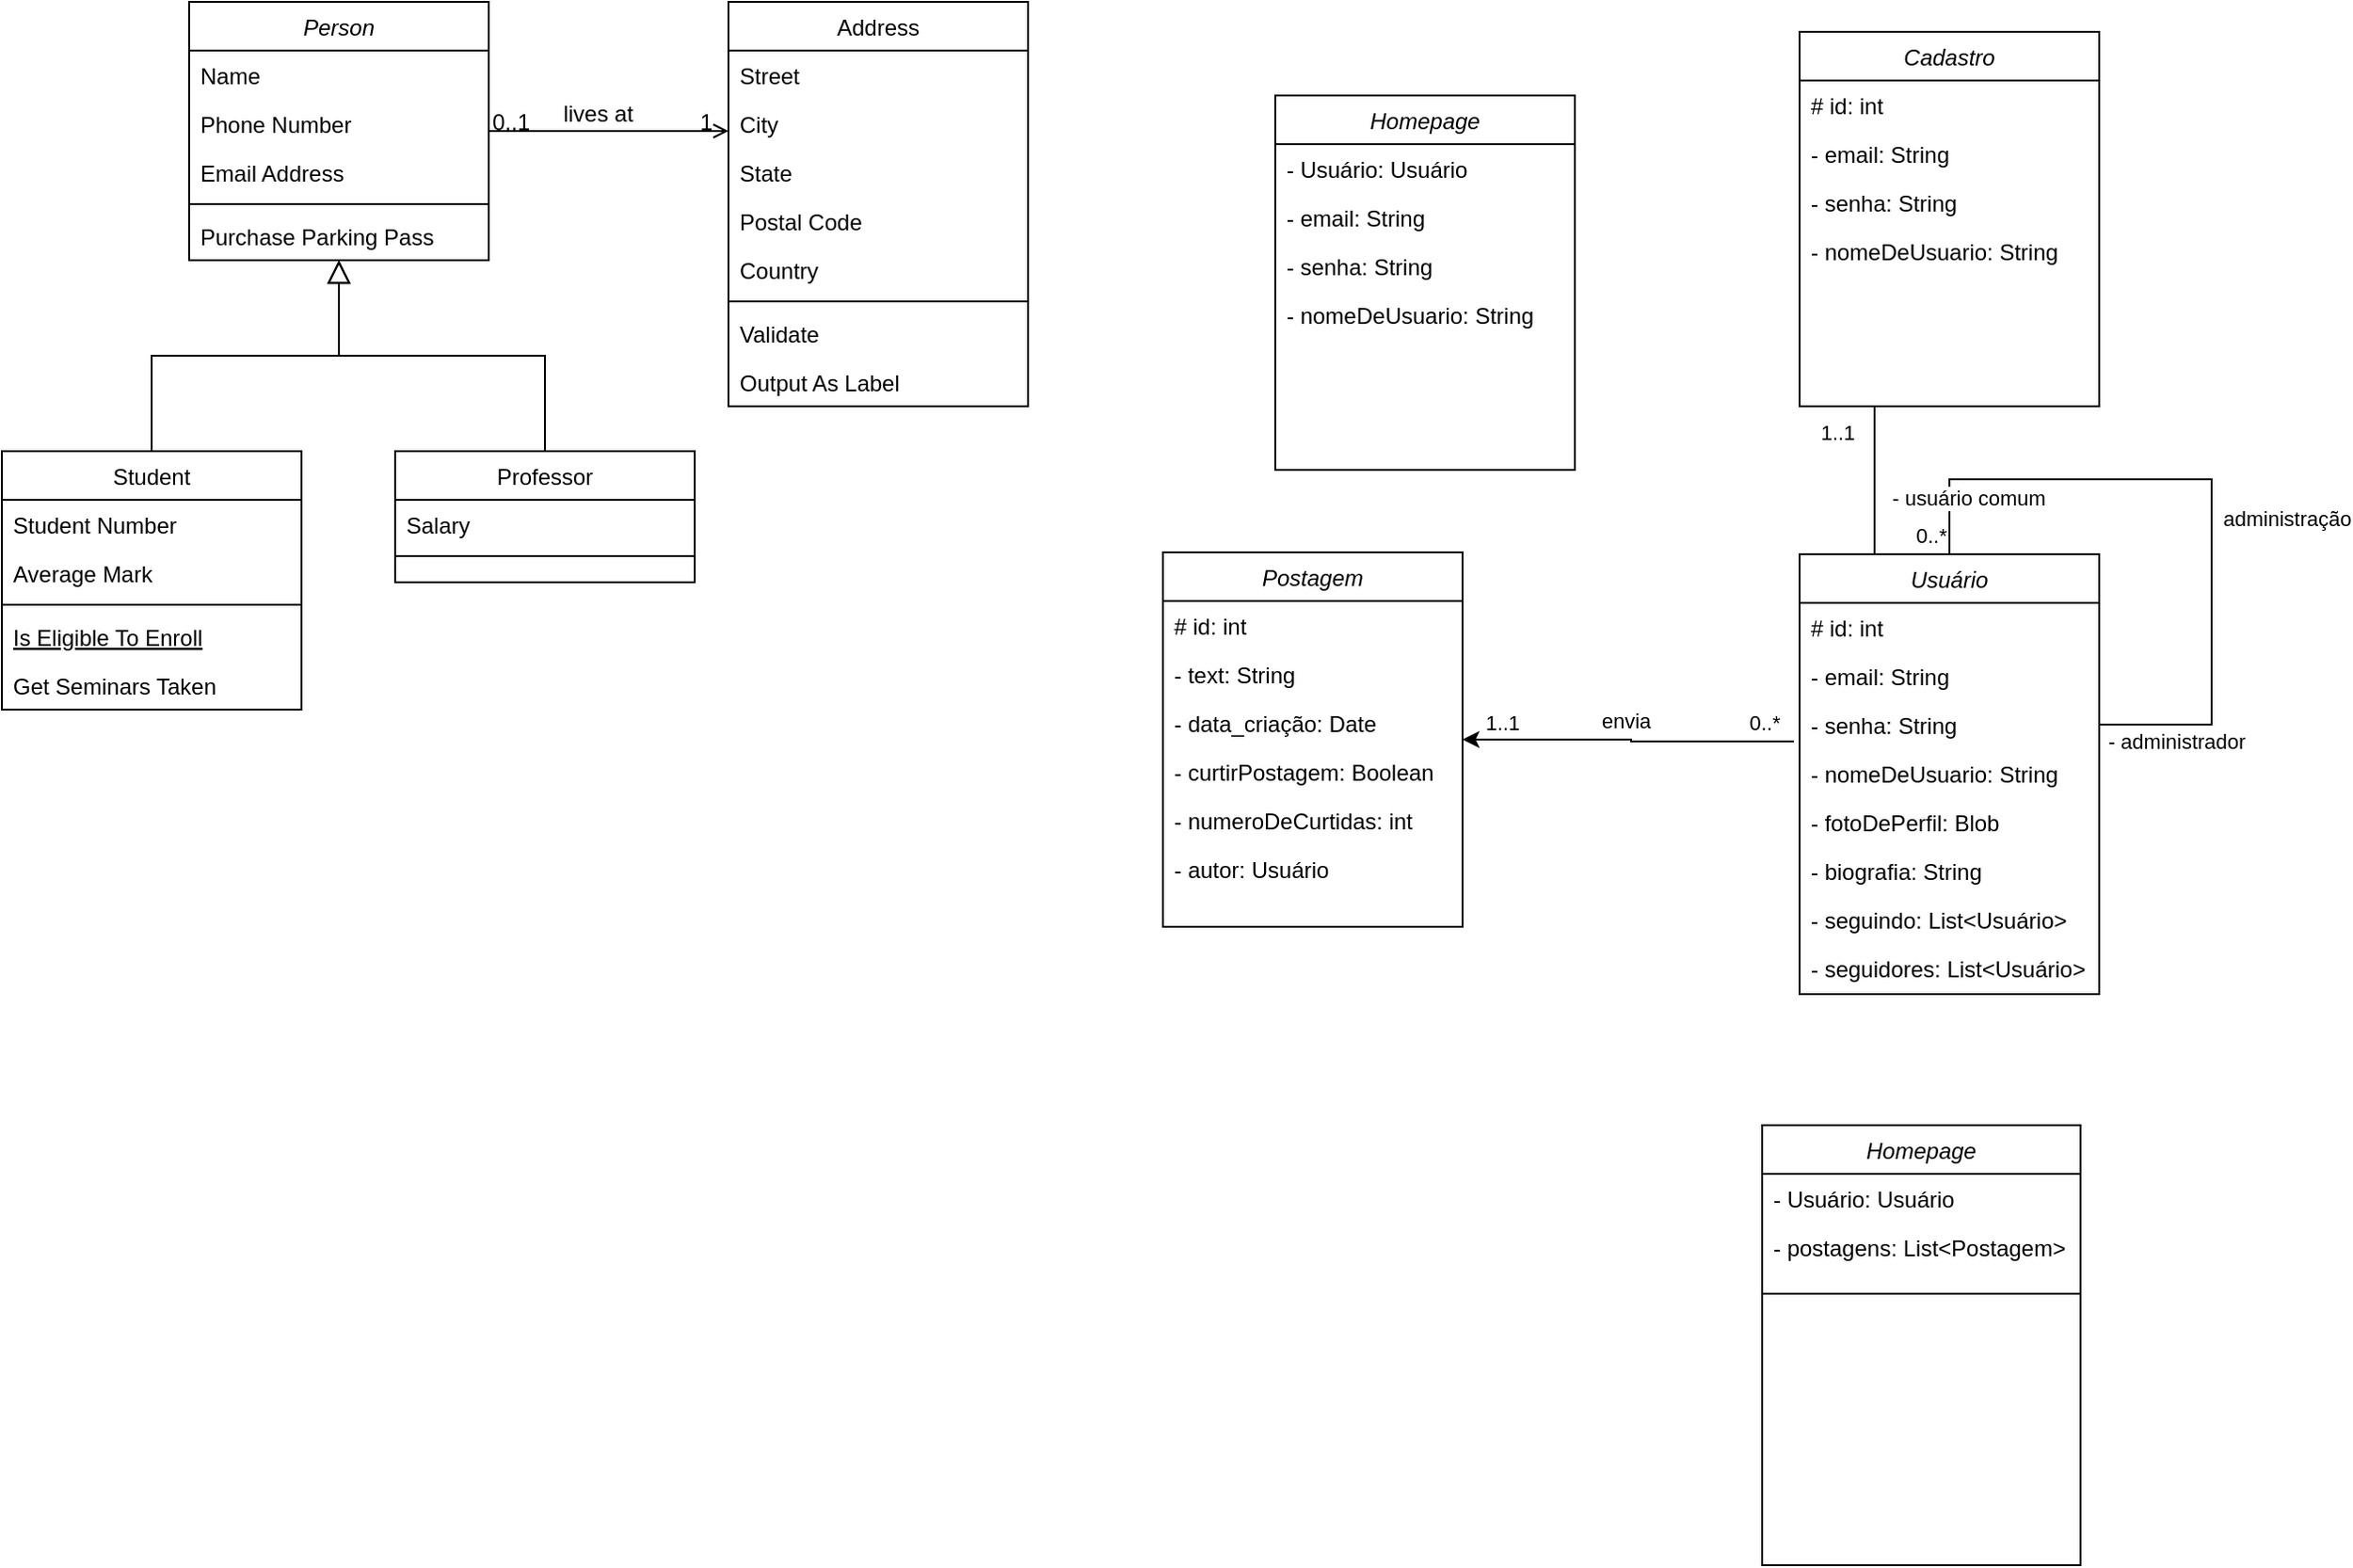 <mxfile version="24.8.4">
  <diagram id="C5RBs43oDa-KdzZeNtuy" name="Page-1">
    <mxGraphModel dx="1902" dy="693" grid="1" gridSize="10" guides="1" tooltips="1" connect="1" arrows="1" fold="1" page="1" pageScale="1" pageWidth="827" pageHeight="1169" math="0" shadow="0">
      <root>
        <mxCell id="WIyWlLk6GJQsqaUBKTNV-0" />
        <mxCell id="WIyWlLk6GJQsqaUBKTNV-1" parent="WIyWlLk6GJQsqaUBKTNV-0" />
        <mxCell id="zkfFHV4jXpPFQw0GAbJ--0" value="Person" style="swimlane;fontStyle=2;align=center;verticalAlign=top;childLayout=stackLayout;horizontal=1;startSize=26;horizontalStack=0;resizeParent=1;resizeLast=0;collapsible=1;marginBottom=0;rounded=0;shadow=0;strokeWidth=1;" parent="WIyWlLk6GJQsqaUBKTNV-1" vertex="1">
          <mxGeometry x="-560" y="90" width="160" height="138" as="geometry">
            <mxRectangle x="230" y="140" width="160" height="26" as="alternateBounds" />
          </mxGeometry>
        </mxCell>
        <mxCell id="zkfFHV4jXpPFQw0GAbJ--1" value="Name" style="text;align=left;verticalAlign=top;spacingLeft=4;spacingRight=4;overflow=hidden;rotatable=0;points=[[0,0.5],[1,0.5]];portConstraint=eastwest;" parent="zkfFHV4jXpPFQw0GAbJ--0" vertex="1">
          <mxGeometry y="26" width="160" height="26" as="geometry" />
        </mxCell>
        <mxCell id="zkfFHV4jXpPFQw0GAbJ--2" value="Phone Number" style="text;align=left;verticalAlign=top;spacingLeft=4;spacingRight=4;overflow=hidden;rotatable=0;points=[[0,0.5],[1,0.5]];portConstraint=eastwest;rounded=0;shadow=0;html=0;" parent="zkfFHV4jXpPFQw0GAbJ--0" vertex="1">
          <mxGeometry y="52" width="160" height="26" as="geometry" />
        </mxCell>
        <mxCell id="zkfFHV4jXpPFQw0GAbJ--3" value="Email Address" style="text;align=left;verticalAlign=top;spacingLeft=4;spacingRight=4;overflow=hidden;rotatable=0;points=[[0,0.5],[1,0.5]];portConstraint=eastwest;rounded=0;shadow=0;html=0;" parent="zkfFHV4jXpPFQw0GAbJ--0" vertex="1">
          <mxGeometry y="78" width="160" height="26" as="geometry" />
        </mxCell>
        <mxCell id="zkfFHV4jXpPFQw0GAbJ--4" value="" style="line;html=1;strokeWidth=1;align=left;verticalAlign=middle;spacingTop=-1;spacingLeft=3;spacingRight=3;rotatable=0;labelPosition=right;points=[];portConstraint=eastwest;" parent="zkfFHV4jXpPFQw0GAbJ--0" vertex="1">
          <mxGeometry y="104" width="160" height="8" as="geometry" />
        </mxCell>
        <mxCell id="zkfFHV4jXpPFQw0GAbJ--5" value="Purchase Parking Pass" style="text;align=left;verticalAlign=top;spacingLeft=4;spacingRight=4;overflow=hidden;rotatable=0;points=[[0,0.5],[1,0.5]];portConstraint=eastwest;" parent="zkfFHV4jXpPFQw0GAbJ--0" vertex="1">
          <mxGeometry y="112" width="160" height="26" as="geometry" />
        </mxCell>
        <mxCell id="zkfFHV4jXpPFQw0GAbJ--6" value="Student" style="swimlane;fontStyle=0;align=center;verticalAlign=top;childLayout=stackLayout;horizontal=1;startSize=26;horizontalStack=0;resizeParent=1;resizeLast=0;collapsible=1;marginBottom=0;rounded=0;shadow=0;strokeWidth=1;" parent="WIyWlLk6GJQsqaUBKTNV-1" vertex="1">
          <mxGeometry x="-660" y="330" width="160" height="138" as="geometry">
            <mxRectangle x="130" y="380" width="160" height="26" as="alternateBounds" />
          </mxGeometry>
        </mxCell>
        <mxCell id="zkfFHV4jXpPFQw0GAbJ--7" value="Student Number" style="text;align=left;verticalAlign=top;spacingLeft=4;spacingRight=4;overflow=hidden;rotatable=0;points=[[0,0.5],[1,0.5]];portConstraint=eastwest;" parent="zkfFHV4jXpPFQw0GAbJ--6" vertex="1">
          <mxGeometry y="26" width="160" height="26" as="geometry" />
        </mxCell>
        <mxCell id="zkfFHV4jXpPFQw0GAbJ--8" value="Average Mark" style="text;align=left;verticalAlign=top;spacingLeft=4;spacingRight=4;overflow=hidden;rotatable=0;points=[[0,0.5],[1,0.5]];portConstraint=eastwest;rounded=0;shadow=0;html=0;" parent="zkfFHV4jXpPFQw0GAbJ--6" vertex="1">
          <mxGeometry y="52" width="160" height="26" as="geometry" />
        </mxCell>
        <mxCell id="zkfFHV4jXpPFQw0GAbJ--9" value="" style="line;html=1;strokeWidth=1;align=left;verticalAlign=middle;spacingTop=-1;spacingLeft=3;spacingRight=3;rotatable=0;labelPosition=right;points=[];portConstraint=eastwest;" parent="zkfFHV4jXpPFQw0GAbJ--6" vertex="1">
          <mxGeometry y="78" width="160" height="8" as="geometry" />
        </mxCell>
        <mxCell id="zkfFHV4jXpPFQw0GAbJ--10" value="Is Eligible To Enroll" style="text;align=left;verticalAlign=top;spacingLeft=4;spacingRight=4;overflow=hidden;rotatable=0;points=[[0,0.5],[1,0.5]];portConstraint=eastwest;fontStyle=4" parent="zkfFHV4jXpPFQw0GAbJ--6" vertex="1">
          <mxGeometry y="86" width="160" height="26" as="geometry" />
        </mxCell>
        <mxCell id="zkfFHV4jXpPFQw0GAbJ--11" value="Get Seminars Taken" style="text;align=left;verticalAlign=top;spacingLeft=4;spacingRight=4;overflow=hidden;rotatable=0;points=[[0,0.5],[1,0.5]];portConstraint=eastwest;" parent="zkfFHV4jXpPFQw0GAbJ--6" vertex="1">
          <mxGeometry y="112" width="160" height="26" as="geometry" />
        </mxCell>
        <mxCell id="zkfFHV4jXpPFQw0GAbJ--12" value="" style="endArrow=block;endSize=10;endFill=0;shadow=0;strokeWidth=1;rounded=0;curved=0;edgeStyle=elbowEdgeStyle;elbow=vertical;" parent="WIyWlLk6GJQsqaUBKTNV-1" source="zkfFHV4jXpPFQw0GAbJ--6" target="zkfFHV4jXpPFQw0GAbJ--0" edge="1">
          <mxGeometry width="160" relative="1" as="geometry">
            <mxPoint x="-580" y="173" as="sourcePoint" />
            <mxPoint x="-580" y="173" as="targetPoint" />
          </mxGeometry>
        </mxCell>
        <mxCell id="zkfFHV4jXpPFQw0GAbJ--13" value="Professor" style="swimlane;fontStyle=0;align=center;verticalAlign=top;childLayout=stackLayout;horizontal=1;startSize=26;horizontalStack=0;resizeParent=1;resizeLast=0;collapsible=1;marginBottom=0;rounded=0;shadow=0;strokeWidth=1;" parent="WIyWlLk6GJQsqaUBKTNV-1" vertex="1">
          <mxGeometry x="-450" y="330" width="160" height="70" as="geometry">
            <mxRectangle x="340" y="380" width="170" height="26" as="alternateBounds" />
          </mxGeometry>
        </mxCell>
        <mxCell id="zkfFHV4jXpPFQw0GAbJ--14" value="Salary" style="text;align=left;verticalAlign=top;spacingLeft=4;spacingRight=4;overflow=hidden;rotatable=0;points=[[0,0.5],[1,0.5]];portConstraint=eastwest;" parent="zkfFHV4jXpPFQw0GAbJ--13" vertex="1">
          <mxGeometry y="26" width="160" height="26" as="geometry" />
        </mxCell>
        <mxCell id="zkfFHV4jXpPFQw0GAbJ--15" value="" style="line;html=1;strokeWidth=1;align=left;verticalAlign=middle;spacingTop=-1;spacingLeft=3;spacingRight=3;rotatable=0;labelPosition=right;points=[];portConstraint=eastwest;" parent="zkfFHV4jXpPFQw0GAbJ--13" vertex="1">
          <mxGeometry y="52" width="160" height="8" as="geometry" />
        </mxCell>
        <mxCell id="zkfFHV4jXpPFQw0GAbJ--16" value="" style="endArrow=block;endSize=10;endFill=0;shadow=0;strokeWidth=1;rounded=0;curved=0;edgeStyle=elbowEdgeStyle;elbow=vertical;" parent="WIyWlLk6GJQsqaUBKTNV-1" source="zkfFHV4jXpPFQw0GAbJ--13" target="zkfFHV4jXpPFQw0GAbJ--0" edge="1">
          <mxGeometry width="160" relative="1" as="geometry">
            <mxPoint x="-570" y="343" as="sourcePoint" />
            <mxPoint x="-470" y="241" as="targetPoint" />
          </mxGeometry>
        </mxCell>
        <mxCell id="zkfFHV4jXpPFQw0GAbJ--17" value="Address" style="swimlane;fontStyle=0;align=center;verticalAlign=top;childLayout=stackLayout;horizontal=1;startSize=26;horizontalStack=0;resizeParent=1;resizeLast=0;collapsible=1;marginBottom=0;rounded=0;shadow=0;strokeWidth=1;" parent="WIyWlLk6GJQsqaUBKTNV-1" vertex="1">
          <mxGeometry x="-272" y="90" width="160" height="216" as="geometry">
            <mxRectangle x="550" y="140" width="160" height="26" as="alternateBounds" />
          </mxGeometry>
        </mxCell>
        <mxCell id="zkfFHV4jXpPFQw0GAbJ--18" value="Street" style="text;align=left;verticalAlign=top;spacingLeft=4;spacingRight=4;overflow=hidden;rotatable=0;points=[[0,0.5],[1,0.5]];portConstraint=eastwest;" parent="zkfFHV4jXpPFQw0GAbJ--17" vertex="1">
          <mxGeometry y="26" width="160" height="26" as="geometry" />
        </mxCell>
        <mxCell id="zkfFHV4jXpPFQw0GAbJ--19" value="City" style="text;align=left;verticalAlign=top;spacingLeft=4;spacingRight=4;overflow=hidden;rotatable=0;points=[[0,0.5],[1,0.5]];portConstraint=eastwest;rounded=0;shadow=0;html=0;" parent="zkfFHV4jXpPFQw0GAbJ--17" vertex="1">
          <mxGeometry y="52" width="160" height="26" as="geometry" />
        </mxCell>
        <mxCell id="zkfFHV4jXpPFQw0GAbJ--20" value="State" style="text;align=left;verticalAlign=top;spacingLeft=4;spacingRight=4;overflow=hidden;rotatable=0;points=[[0,0.5],[1,0.5]];portConstraint=eastwest;rounded=0;shadow=0;html=0;" parent="zkfFHV4jXpPFQw0GAbJ--17" vertex="1">
          <mxGeometry y="78" width="160" height="26" as="geometry" />
        </mxCell>
        <mxCell id="zkfFHV4jXpPFQw0GAbJ--21" value="Postal Code" style="text;align=left;verticalAlign=top;spacingLeft=4;spacingRight=4;overflow=hidden;rotatable=0;points=[[0,0.5],[1,0.5]];portConstraint=eastwest;rounded=0;shadow=0;html=0;" parent="zkfFHV4jXpPFQw0GAbJ--17" vertex="1">
          <mxGeometry y="104" width="160" height="26" as="geometry" />
        </mxCell>
        <mxCell id="zkfFHV4jXpPFQw0GAbJ--22" value="Country" style="text;align=left;verticalAlign=top;spacingLeft=4;spacingRight=4;overflow=hidden;rotatable=0;points=[[0,0.5],[1,0.5]];portConstraint=eastwest;rounded=0;shadow=0;html=0;" parent="zkfFHV4jXpPFQw0GAbJ--17" vertex="1">
          <mxGeometry y="130" width="160" height="26" as="geometry" />
        </mxCell>
        <mxCell id="zkfFHV4jXpPFQw0GAbJ--23" value="" style="line;html=1;strokeWidth=1;align=left;verticalAlign=middle;spacingTop=-1;spacingLeft=3;spacingRight=3;rotatable=0;labelPosition=right;points=[];portConstraint=eastwest;" parent="zkfFHV4jXpPFQw0GAbJ--17" vertex="1">
          <mxGeometry y="156" width="160" height="8" as="geometry" />
        </mxCell>
        <mxCell id="zkfFHV4jXpPFQw0GAbJ--24" value="Validate" style="text;align=left;verticalAlign=top;spacingLeft=4;spacingRight=4;overflow=hidden;rotatable=0;points=[[0,0.5],[1,0.5]];portConstraint=eastwest;" parent="zkfFHV4jXpPFQw0GAbJ--17" vertex="1">
          <mxGeometry y="164" width="160" height="26" as="geometry" />
        </mxCell>
        <mxCell id="zkfFHV4jXpPFQw0GAbJ--25" value="Output As Label" style="text;align=left;verticalAlign=top;spacingLeft=4;spacingRight=4;overflow=hidden;rotatable=0;points=[[0,0.5],[1,0.5]];portConstraint=eastwest;" parent="zkfFHV4jXpPFQw0GAbJ--17" vertex="1">
          <mxGeometry y="190" width="160" height="26" as="geometry" />
        </mxCell>
        <mxCell id="zkfFHV4jXpPFQw0GAbJ--26" value="" style="endArrow=open;shadow=0;strokeWidth=1;rounded=0;curved=0;endFill=1;edgeStyle=elbowEdgeStyle;elbow=vertical;" parent="WIyWlLk6GJQsqaUBKTNV-1" source="zkfFHV4jXpPFQw0GAbJ--0" target="zkfFHV4jXpPFQw0GAbJ--17" edge="1">
          <mxGeometry x="0.5" y="41" relative="1" as="geometry">
            <mxPoint x="-400" y="162" as="sourcePoint" />
            <mxPoint x="-240" y="162" as="targetPoint" />
            <mxPoint x="-40" y="32" as="offset" />
          </mxGeometry>
        </mxCell>
        <mxCell id="zkfFHV4jXpPFQw0GAbJ--27" value="0..1" style="resizable=0;align=left;verticalAlign=bottom;labelBackgroundColor=none;fontSize=12;" parent="zkfFHV4jXpPFQw0GAbJ--26" connectable="0" vertex="1">
          <mxGeometry x="-1" relative="1" as="geometry">
            <mxPoint y="4" as="offset" />
          </mxGeometry>
        </mxCell>
        <mxCell id="zkfFHV4jXpPFQw0GAbJ--28" value="1" style="resizable=0;align=right;verticalAlign=bottom;labelBackgroundColor=none;fontSize=12;" parent="zkfFHV4jXpPFQw0GAbJ--26" connectable="0" vertex="1">
          <mxGeometry x="1" relative="1" as="geometry">
            <mxPoint x="-7" y="4" as="offset" />
          </mxGeometry>
        </mxCell>
        <mxCell id="zkfFHV4jXpPFQw0GAbJ--29" value="lives at" style="text;html=1;resizable=0;points=[];;align=center;verticalAlign=middle;labelBackgroundColor=none;rounded=0;shadow=0;strokeWidth=1;fontSize=12;" parent="zkfFHV4jXpPFQw0GAbJ--26" vertex="1" connectable="0">
          <mxGeometry x="0.5" y="49" relative="1" as="geometry">
            <mxPoint x="-38" y="40" as="offset" />
          </mxGeometry>
        </mxCell>
        <mxCell id="S_oMJGFzTZTvN_zWF7Dp-0" value="Usuário" style="swimlane;fontStyle=2;align=center;verticalAlign=top;childLayout=stackLayout;horizontal=1;startSize=26;horizontalStack=0;resizeParent=1;resizeLast=0;collapsible=1;marginBottom=0;rounded=0;shadow=0;strokeWidth=1;" parent="WIyWlLk6GJQsqaUBKTNV-1" vertex="1">
          <mxGeometry x="300" y="385" width="160" height="235" as="geometry">
            <mxRectangle x="220" y="560" width="160" height="26" as="alternateBounds" />
          </mxGeometry>
        </mxCell>
        <mxCell id="S_oMJGFzTZTvN_zWF7Dp-1" value="# id: int" style="text;align=left;verticalAlign=top;spacingLeft=4;spacingRight=4;overflow=hidden;rotatable=0;points=[[0,0.5],[1,0.5]];portConstraint=eastwest;" parent="S_oMJGFzTZTvN_zWF7Dp-0" vertex="1">
          <mxGeometry y="26" width="160" height="26" as="geometry" />
        </mxCell>
        <mxCell id="S_oMJGFzTZTvN_zWF7Dp-2" value="- email: String" style="text;align=left;verticalAlign=top;spacingLeft=4;spacingRight=4;overflow=hidden;rotatable=0;points=[[0,0.5],[1,0.5]];portConstraint=eastwest;rounded=0;shadow=0;html=0;" parent="S_oMJGFzTZTvN_zWF7Dp-0" vertex="1">
          <mxGeometry y="52" width="160" height="26" as="geometry" />
        </mxCell>
        <mxCell id="S_oMJGFzTZTvN_zWF7Dp-3" value="- senha: String" style="text;align=left;verticalAlign=top;spacingLeft=4;spacingRight=4;overflow=hidden;rotatable=0;points=[[0,0.5],[1,0.5]];portConstraint=eastwest;rounded=0;shadow=0;html=0;" parent="S_oMJGFzTZTvN_zWF7Dp-0" vertex="1">
          <mxGeometry y="78" width="160" height="26" as="geometry" />
        </mxCell>
        <mxCell id="DpbTsIQylc1d4dhlNPRi-1" value="" style="endArrow=none;html=1;rounded=0;exitX=1;exitY=0.5;exitDx=0;exitDy=0;entryX=0.5;entryY=0;entryDx=0;entryDy=0;" parent="S_oMJGFzTZTvN_zWF7Dp-0" source="S_oMJGFzTZTvN_zWF7Dp-3" target="S_oMJGFzTZTvN_zWF7Dp-0" edge="1">
          <mxGeometry width="50" height="50" relative="1" as="geometry">
            <mxPoint x="190" y="100" as="sourcePoint" />
            <mxPoint x="240" y="50" as="targetPoint" />
            <Array as="points">
              <mxPoint x="220" y="91" />
              <mxPoint x="220" y="-40" />
              <mxPoint x="80" y="-40" />
            </Array>
          </mxGeometry>
        </mxCell>
        <mxCell id="DpbTsIQylc1d4dhlNPRi-2" value="administração" style="edgeLabel;html=1;align=center;verticalAlign=middle;resizable=0;points=[];" parent="DpbTsIQylc1d4dhlNPRi-1" vertex="1" connectable="0">
          <mxGeometry x="-0.162" relative="1" as="geometry">
            <mxPoint x="40" y="-15" as="offset" />
          </mxGeometry>
        </mxCell>
        <mxCell id="DpbTsIQylc1d4dhlNPRi-4" value="- administrador" style="edgeLabel;html=1;align=center;verticalAlign=middle;resizable=0;points=[];" parent="DpbTsIQylc1d4dhlNPRi-1" vertex="1" connectable="0">
          <mxGeometry x="-0.923" relative="1" as="geometry">
            <mxPoint x="26" y="9" as="offset" />
          </mxGeometry>
        </mxCell>
        <mxCell id="DpbTsIQylc1d4dhlNPRi-5" value="- usuário comum" style="edgeLabel;html=1;align=center;verticalAlign=middle;resizable=0;points=[];" parent="DpbTsIQylc1d4dhlNPRi-1" vertex="1" connectable="0">
          <mxGeometry x="0.873" y="-1" relative="1" as="geometry">
            <mxPoint x="11" y="-7" as="offset" />
          </mxGeometry>
        </mxCell>
        <mxCell id="DpbTsIQylc1d4dhlNPRi-6" value="0..*" style="edgeLabel;html=1;align=center;verticalAlign=middle;resizable=0;points=[];" parent="DpbTsIQylc1d4dhlNPRi-1" vertex="1" connectable="0">
          <mxGeometry x="0.945" y="1" relative="1" as="geometry">
            <mxPoint x="-11" as="offset" />
          </mxGeometry>
        </mxCell>
        <mxCell id="DpbTsIQylc1d4dhlNPRi-7" value="- nomeDeUsuario: String" style="text;align=left;verticalAlign=top;spacingLeft=4;spacingRight=4;overflow=hidden;rotatable=0;points=[[0,0.5],[1,0.5]];portConstraint=eastwest;rounded=0;shadow=0;html=0;" parent="S_oMJGFzTZTvN_zWF7Dp-0" vertex="1">
          <mxGeometry y="104" width="160" height="26" as="geometry" />
        </mxCell>
        <mxCell id="DpbTsIQylc1d4dhlNPRi-19" value="- fotoDePerfil: Blob" style="text;align=left;verticalAlign=top;spacingLeft=4;spacingRight=4;overflow=hidden;rotatable=0;points=[[0,0.5],[1,0.5]];portConstraint=eastwest;rounded=0;shadow=0;html=0;" parent="S_oMJGFzTZTvN_zWF7Dp-0" vertex="1">
          <mxGeometry y="130" width="160" height="26" as="geometry" />
        </mxCell>
        <mxCell id="S_oMJGFzTZTvN_zWF7Dp-15" value="- biografia: String" style="text;align=left;verticalAlign=top;spacingLeft=4;spacingRight=4;overflow=hidden;rotatable=0;points=[[0,0.5],[1,0.5]];portConstraint=eastwest;rounded=0;shadow=0;html=0;" parent="S_oMJGFzTZTvN_zWF7Dp-0" vertex="1">
          <mxGeometry y="156" width="160" height="26" as="geometry" />
        </mxCell>
        <mxCell id="DpbTsIQylc1d4dhlNPRi-45" value="- seguindo: List&lt;Usuário&gt;" style="text;align=left;verticalAlign=top;spacingLeft=4;spacingRight=4;overflow=hidden;rotatable=0;points=[[0,0.5],[1,0.5]];portConstraint=eastwest;rounded=0;shadow=0;html=0;" parent="S_oMJGFzTZTvN_zWF7Dp-0" vertex="1">
          <mxGeometry y="182" width="160" height="26" as="geometry" />
        </mxCell>
        <mxCell id="DpbTsIQylc1d4dhlNPRi-8" value="Postagem" style="swimlane;fontStyle=2;align=center;verticalAlign=top;childLayout=stackLayout;horizontal=1;startSize=26;horizontalStack=0;resizeParent=1;resizeLast=0;collapsible=1;marginBottom=0;rounded=0;shadow=0;strokeWidth=1;" parent="WIyWlLk6GJQsqaUBKTNV-1" vertex="1">
          <mxGeometry x="-40" y="384" width="160" height="200" as="geometry">
            <mxRectangle x="220" y="560" width="160" height="26" as="alternateBounds" />
          </mxGeometry>
        </mxCell>
        <mxCell id="DpbTsIQylc1d4dhlNPRi-9" value="# id: int" style="text;align=left;verticalAlign=top;spacingLeft=4;spacingRight=4;overflow=hidden;rotatable=0;points=[[0,0.5],[1,0.5]];portConstraint=eastwest;" parent="DpbTsIQylc1d4dhlNPRi-8" vertex="1">
          <mxGeometry y="26" width="160" height="26" as="geometry" />
        </mxCell>
        <mxCell id="DpbTsIQylc1d4dhlNPRi-10" value="- text: String" style="text;align=left;verticalAlign=top;spacingLeft=4;spacingRight=4;overflow=hidden;rotatable=0;points=[[0,0.5],[1,0.5]];portConstraint=eastwest;rounded=0;shadow=0;html=0;" parent="DpbTsIQylc1d4dhlNPRi-8" vertex="1">
          <mxGeometry y="52" width="160" height="26" as="geometry" />
        </mxCell>
        <mxCell id="DpbTsIQylc1d4dhlNPRi-11" value="- data_criação: Date" style="text;align=left;verticalAlign=top;spacingLeft=4;spacingRight=4;overflow=hidden;rotatable=0;points=[[0,0.5],[1,0.5]];portConstraint=eastwest;rounded=0;shadow=0;html=0;" parent="DpbTsIQylc1d4dhlNPRi-8" vertex="1">
          <mxGeometry y="78" width="160" height="26" as="geometry" />
        </mxCell>
        <mxCell id="DpbTsIQylc1d4dhlNPRi-12" value="- curtirPostagem: Boolean" style="text;align=left;verticalAlign=top;spacingLeft=4;spacingRight=4;overflow=hidden;rotatable=0;points=[[0,0.5],[1,0.5]];portConstraint=eastwest;rounded=0;shadow=0;html=0;" parent="DpbTsIQylc1d4dhlNPRi-8" vertex="1">
          <mxGeometry y="104" width="160" height="26" as="geometry" />
        </mxCell>
        <mxCell id="DpbTsIQylc1d4dhlNPRi-24" value="- numeroDeCurtidas: int" style="text;align=left;verticalAlign=top;spacingLeft=4;spacingRight=4;overflow=hidden;rotatable=0;points=[[0,0.5],[1,0.5]];portConstraint=eastwest;rounded=0;shadow=0;html=0;" parent="DpbTsIQylc1d4dhlNPRi-8" vertex="1">
          <mxGeometry y="130" width="160" height="26" as="geometry" />
        </mxCell>
        <mxCell id="DpbTsIQylc1d4dhlNPRi-25" value="- autor: Usuário" style="text;align=left;verticalAlign=top;spacingLeft=4;spacingRight=4;overflow=hidden;rotatable=0;points=[[0,0.5],[1,0.5]];portConstraint=eastwest;rounded=0;shadow=0;html=0;" parent="DpbTsIQylc1d4dhlNPRi-8" vertex="1">
          <mxGeometry y="156" width="160" height="26" as="geometry" />
        </mxCell>
        <mxCell id="DpbTsIQylc1d4dhlNPRi-20" style="edgeStyle=orthogonalEdgeStyle;rounded=0;orthogonalLoop=1;jettySize=auto;html=1;entryX=-0.019;entryY=0.846;entryDx=0;entryDy=0;entryPerimeter=0;startArrow=classic;startFill=1;endArrow=none;endFill=0;" parent="WIyWlLk6GJQsqaUBKTNV-1" source="DpbTsIQylc1d4dhlNPRi-8" target="S_oMJGFzTZTvN_zWF7Dp-3" edge="1">
          <mxGeometry relative="1" as="geometry" />
        </mxCell>
        <mxCell id="DpbTsIQylc1d4dhlNPRi-21" value="1..1" style="edgeLabel;html=1;align=center;verticalAlign=middle;resizable=0;points=[];" parent="DpbTsIQylc1d4dhlNPRi-20" vertex="1" connectable="0">
          <mxGeometry x="-0.692" y="1" relative="1" as="geometry">
            <mxPoint x="-7" y="-8" as="offset" />
          </mxGeometry>
        </mxCell>
        <mxCell id="DpbTsIQylc1d4dhlNPRi-22" value="0..*" style="edgeLabel;html=1;align=center;verticalAlign=middle;resizable=0;points=[];" parent="DpbTsIQylc1d4dhlNPRi-20" vertex="1" connectable="0">
          <mxGeometry x="0.781" y="1" relative="1" as="geometry">
            <mxPoint x="3" y="-9" as="offset" />
          </mxGeometry>
        </mxCell>
        <mxCell id="DpbTsIQylc1d4dhlNPRi-23" value="envia" style="edgeLabel;html=1;align=center;verticalAlign=middle;resizable=0;points=[];" parent="DpbTsIQylc1d4dhlNPRi-20" vertex="1" connectable="0">
          <mxGeometry x="-0.027" relative="1" as="geometry">
            <mxPoint y="-10" as="offset" />
          </mxGeometry>
        </mxCell>
        <mxCell id="DpbTsIQylc1d4dhlNPRi-26" value="Cadastro" style="swimlane;fontStyle=2;align=center;verticalAlign=top;childLayout=stackLayout;horizontal=1;startSize=26;horizontalStack=0;resizeParent=1;resizeLast=0;collapsible=1;marginBottom=0;rounded=0;shadow=0;strokeWidth=1;" parent="WIyWlLk6GJQsqaUBKTNV-1" vertex="1">
          <mxGeometry x="300" y="106" width="160" height="200" as="geometry">
            <mxRectangle x="220" y="560" width="160" height="26" as="alternateBounds" />
          </mxGeometry>
        </mxCell>
        <mxCell id="DpbTsIQylc1d4dhlNPRi-27" value="# id: int" style="text;align=left;verticalAlign=top;spacingLeft=4;spacingRight=4;overflow=hidden;rotatable=0;points=[[0,0.5],[1,0.5]];portConstraint=eastwest;" parent="DpbTsIQylc1d4dhlNPRi-26" vertex="1">
          <mxGeometry y="26" width="160" height="26" as="geometry" />
        </mxCell>
        <mxCell id="DpbTsIQylc1d4dhlNPRi-28" value="- email: String" style="text;align=left;verticalAlign=top;spacingLeft=4;spacingRight=4;overflow=hidden;rotatable=0;points=[[0,0.5],[1,0.5]];portConstraint=eastwest;rounded=0;shadow=0;html=0;" parent="DpbTsIQylc1d4dhlNPRi-26" vertex="1">
          <mxGeometry y="52" width="160" height="26" as="geometry" />
        </mxCell>
        <mxCell id="DpbTsIQylc1d4dhlNPRi-29" value="- senha: String" style="text;align=left;verticalAlign=top;spacingLeft=4;spacingRight=4;overflow=hidden;rotatable=0;points=[[0,0.5],[1,0.5]];portConstraint=eastwest;rounded=0;shadow=0;html=0;" parent="DpbTsIQylc1d4dhlNPRi-26" vertex="1">
          <mxGeometry y="78" width="160" height="26" as="geometry" />
        </mxCell>
        <mxCell id="DpbTsIQylc1d4dhlNPRi-36" value="- nomeDeUsuario: String" style="text;align=left;verticalAlign=top;spacingLeft=4;spacingRight=4;overflow=hidden;rotatable=0;points=[[0,0.5],[1,0.5]];portConstraint=eastwest;rounded=0;shadow=0;html=0;" parent="DpbTsIQylc1d4dhlNPRi-26" vertex="1">
          <mxGeometry y="104" width="160" height="26" as="geometry" />
        </mxCell>
        <mxCell id="DpbTsIQylc1d4dhlNPRi-38" value="" style="endArrow=none;html=1;rounded=0;entryX=0.25;entryY=1;entryDx=0;entryDy=0;exitX=0.25;exitY=0;exitDx=0;exitDy=0;" parent="WIyWlLk6GJQsqaUBKTNV-1" source="S_oMJGFzTZTvN_zWF7Dp-0" target="DpbTsIQylc1d4dhlNPRi-26" edge="1">
          <mxGeometry width="50" height="50" relative="1" as="geometry">
            <mxPoint x="300" y="370" as="sourcePoint" />
            <mxPoint x="300" y="300" as="targetPoint" />
          </mxGeometry>
        </mxCell>
        <mxCell id="DpbTsIQylc1d4dhlNPRi-39" value="1..1" style="edgeLabel;html=1;align=center;verticalAlign=middle;resizable=0;points=[];" parent="DpbTsIQylc1d4dhlNPRi-38" vertex="1" connectable="0">
          <mxGeometry x="0.35" relative="1" as="geometry">
            <mxPoint x="-20" y="-12" as="offset" />
          </mxGeometry>
        </mxCell>
        <mxCell id="DpbTsIQylc1d4dhlNPRi-40" value="Homepage" style="swimlane;fontStyle=2;align=center;verticalAlign=top;childLayout=stackLayout;horizontal=1;startSize=26;horizontalStack=0;resizeParent=1;resizeLast=0;collapsible=1;marginBottom=0;rounded=0;shadow=0;strokeWidth=1;" parent="WIyWlLk6GJQsqaUBKTNV-1" vertex="1">
          <mxGeometry x="20" y="140" width="160" height="200" as="geometry">
            <mxRectangle x="220" y="560" width="160" height="26" as="alternateBounds" />
          </mxGeometry>
        </mxCell>
        <mxCell id="DpbTsIQylc1d4dhlNPRi-41" value="- Usuário: Usuário" style="text;align=left;verticalAlign=top;spacingLeft=4;spacingRight=4;overflow=hidden;rotatable=0;points=[[0,0.5],[1,0.5]];portConstraint=eastwest;" parent="DpbTsIQylc1d4dhlNPRi-40" vertex="1">
          <mxGeometry y="26" width="160" height="26" as="geometry" />
        </mxCell>
        <mxCell id="DpbTsIQylc1d4dhlNPRi-42" value="- email: String" style="text;align=left;verticalAlign=top;spacingLeft=4;spacingRight=4;overflow=hidden;rotatable=0;points=[[0,0.5],[1,0.5]];portConstraint=eastwest;rounded=0;shadow=0;html=0;" parent="DpbTsIQylc1d4dhlNPRi-40" vertex="1">
          <mxGeometry y="52" width="160" height="26" as="geometry" />
        </mxCell>
        <mxCell id="DpbTsIQylc1d4dhlNPRi-43" value="- senha: String" style="text;align=left;verticalAlign=top;spacingLeft=4;spacingRight=4;overflow=hidden;rotatable=0;points=[[0,0.5],[1,0.5]];portConstraint=eastwest;rounded=0;shadow=0;html=0;" parent="DpbTsIQylc1d4dhlNPRi-40" vertex="1">
          <mxGeometry y="78" width="160" height="26" as="geometry" />
        </mxCell>
        <mxCell id="DpbTsIQylc1d4dhlNPRi-44" value="- nomeDeUsuario: String" style="text;align=left;verticalAlign=top;spacingLeft=4;spacingRight=4;overflow=hidden;rotatable=0;points=[[0,0.5],[1,0.5]];portConstraint=eastwest;rounded=0;shadow=0;html=0;" parent="DpbTsIQylc1d4dhlNPRi-40" vertex="1">
          <mxGeometry y="104" width="160" height="26" as="geometry" />
        </mxCell>
        <mxCell id="DpbTsIQylc1d4dhlNPRi-47" value="- seguidores: List&lt;Usuário&gt;" style="text;align=left;verticalAlign=top;spacingLeft=4;spacingRight=4;overflow=hidden;rotatable=0;points=[[0,0.5],[1,0.5]];portConstraint=eastwest;rounded=0;shadow=0;html=0;" parent="WIyWlLk6GJQsqaUBKTNV-1" vertex="1">
          <mxGeometry x="300" y="593" width="160" height="26" as="geometry" />
        </mxCell>
        <mxCell id="DpbTsIQylc1d4dhlNPRi-48" value="Homepage" style="swimlane;fontStyle=2;align=center;verticalAlign=top;childLayout=stackLayout;horizontal=1;startSize=26;horizontalStack=0;resizeParent=1;resizeLast=0;collapsible=1;marginBottom=0;rounded=0;shadow=0;strokeWidth=1;" parent="WIyWlLk6GJQsqaUBKTNV-1" vertex="1">
          <mxGeometry x="280" y="690" width="170" height="235" as="geometry">
            <mxRectangle x="220" y="560" width="160" height="26" as="alternateBounds" />
          </mxGeometry>
        </mxCell>
        <mxCell id="DpbTsIQylc1d4dhlNPRi-49" value="- Usuário: Usuário" style="text;align=left;verticalAlign=top;spacingLeft=4;spacingRight=4;overflow=hidden;rotatable=0;points=[[0,0.5],[1,0.5]];portConstraint=eastwest;" parent="DpbTsIQylc1d4dhlNPRi-48" vertex="1">
          <mxGeometry y="26" width="170" height="26" as="geometry" />
        </mxCell>
        <mxCell id="DpbTsIQylc1d4dhlNPRi-61" value="- postagens: List&lt;Postagem&gt;" style="text;align=left;verticalAlign=top;spacingLeft=4;spacingRight=4;overflow=hidden;rotatable=0;points=[[0,0.5],[1,0.5]];portConstraint=eastwest;" parent="DpbTsIQylc1d4dhlNPRi-48" vertex="1">
          <mxGeometry y="52" width="170" height="26" as="geometry" />
        </mxCell>
        <mxCell id="DpbTsIQylc1d4dhlNPRi-63" value="" style="endArrow=none;html=1;rounded=0;" parent="DpbTsIQylc1d4dhlNPRi-48" edge="1">
          <mxGeometry width="50" height="50" relative="1" as="geometry">
            <mxPoint y="90" as="sourcePoint" />
            <mxPoint x="170" y="90" as="targetPoint" />
          </mxGeometry>
        </mxCell>
      </root>
    </mxGraphModel>
  </diagram>
</mxfile>
